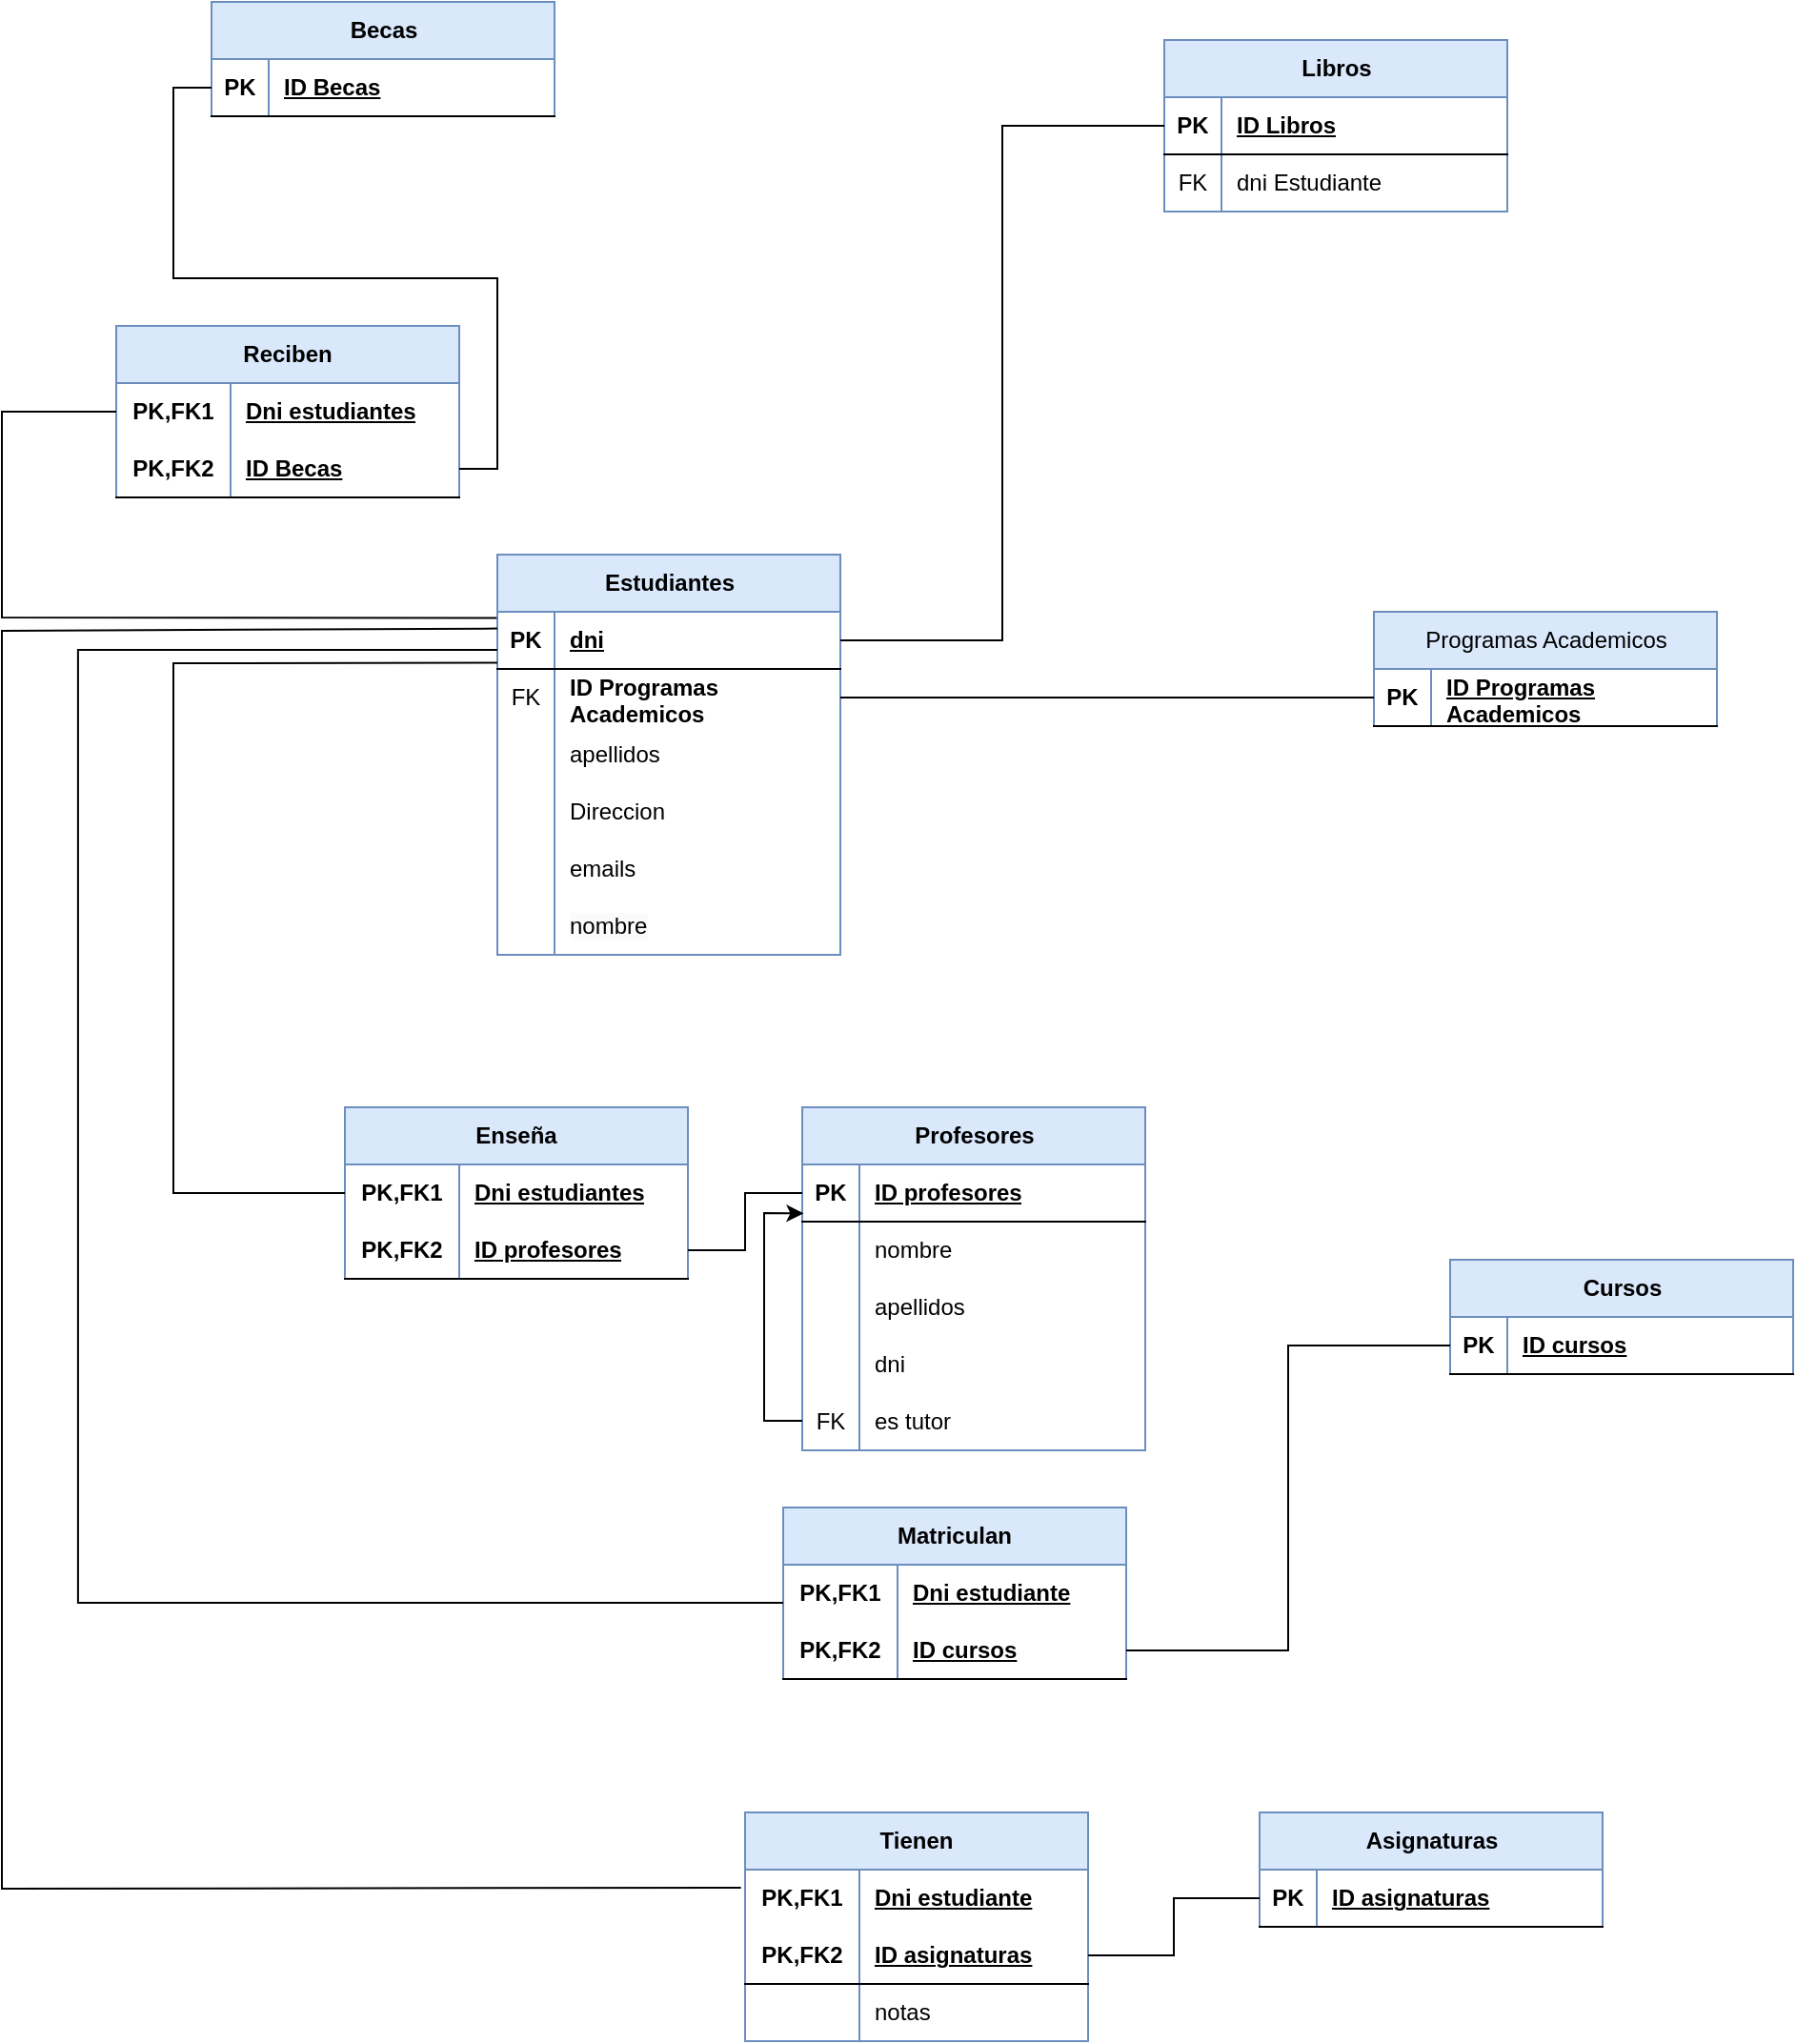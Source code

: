 <mxfile version="22.1.11" type="github">
  <diagram name="Page-1" id="Vn9yZ2KqIg3Pp_ybauzM">
    <mxGraphModel dx="2045" dy="633" grid="1" gridSize="10" guides="1" tooltips="1" connect="1" arrows="1" fold="1" page="1" pageScale="1" pageWidth="850" pageHeight="1100" math="0" shadow="0">
      <root>
        <mxCell id="0" />
        <mxCell id="1" parent="0" />
        <mxCell id="P_kI3h0pBF7G4Ve_112R-44" value="Estudiantes" style="shape=table;startSize=30;container=1;collapsible=1;childLayout=tableLayout;fixedRows=1;rowLines=0;fontStyle=1;align=center;resizeLast=1;html=1;fillColor=#dae8fc;strokeColor=#6c8ebf;" vertex="1" parent="1">
          <mxGeometry x="220" y="300" width="180" height="210" as="geometry" />
        </mxCell>
        <mxCell id="P_kI3h0pBF7G4Ve_112R-45" value="" style="shape=tableRow;horizontal=0;startSize=0;swimlaneHead=0;swimlaneBody=0;fillColor=none;collapsible=0;dropTarget=0;points=[[0,0.5],[1,0.5]];portConstraint=eastwest;top=0;left=0;right=0;bottom=1;" vertex="1" parent="P_kI3h0pBF7G4Ve_112R-44">
          <mxGeometry y="30" width="180" height="30" as="geometry" />
        </mxCell>
        <mxCell id="P_kI3h0pBF7G4Ve_112R-46" value="PK" style="shape=partialRectangle;connectable=0;fillColor=none;top=0;left=0;bottom=0;right=0;fontStyle=1;overflow=hidden;whiteSpace=wrap;html=1;" vertex="1" parent="P_kI3h0pBF7G4Ve_112R-45">
          <mxGeometry width="30" height="30" as="geometry">
            <mxRectangle width="30" height="30" as="alternateBounds" />
          </mxGeometry>
        </mxCell>
        <mxCell id="P_kI3h0pBF7G4Ve_112R-47" value="dni" style="shape=partialRectangle;connectable=0;fillColor=none;top=0;left=0;bottom=0;right=0;align=left;spacingLeft=6;fontStyle=5;overflow=hidden;whiteSpace=wrap;html=1;" vertex="1" parent="P_kI3h0pBF7G4Ve_112R-45">
          <mxGeometry x="30" width="150" height="30" as="geometry">
            <mxRectangle width="150" height="30" as="alternateBounds" />
          </mxGeometry>
        </mxCell>
        <mxCell id="P_kI3h0pBF7G4Ve_112R-48" value="" style="shape=tableRow;horizontal=0;startSize=0;swimlaneHead=0;swimlaneBody=0;fillColor=none;collapsible=0;dropTarget=0;points=[[0,0.5],[1,0.5]];portConstraint=eastwest;top=0;left=0;right=0;bottom=0;" vertex="1" parent="P_kI3h0pBF7G4Ve_112R-44">
          <mxGeometry y="60" width="180" height="30" as="geometry" />
        </mxCell>
        <mxCell id="P_kI3h0pBF7G4Ve_112R-49" value="FK" style="shape=partialRectangle;connectable=0;fillColor=none;top=0;left=0;bottom=0;right=0;editable=1;overflow=hidden;whiteSpace=wrap;html=1;" vertex="1" parent="P_kI3h0pBF7G4Ve_112R-48">
          <mxGeometry width="30" height="30" as="geometry">
            <mxRectangle width="30" height="30" as="alternateBounds" />
          </mxGeometry>
        </mxCell>
        <mxCell id="P_kI3h0pBF7G4Ve_112R-50" value="&lt;b&gt;ID&amp;nbsp;Programas Academicos&lt;/b&gt;" style="shape=partialRectangle;connectable=0;fillColor=none;top=0;left=0;bottom=0;right=0;align=left;spacingLeft=6;overflow=hidden;whiteSpace=wrap;html=1;" vertex="1" parent="P_kI3h0pBF7G4Ve_112R-48">
          <mxGeometry x="30" width="150" height="30" as="geometry">
            <mxRectangle width="150" height="30" as="alternateBounds" />
          </mxGeometry>
        </mxCell>
        <mxCell id="P_kI3h0pBF7G4Ve_112R-51" value="" style="shape=tableRow;horizontal=0;startSize=0;swimlaneHead=0;swimlaneBody=0;fillColor=none;collapsible=0;dropTarget=0;points=[[0,0.5],[1,0.5]];portConstraint=eastwest;top=0;left=0;right=0;bottom=0;" vertex="1" parent="P_kI3h0pBF7G4Ve_112R-44">
          <mxGeometry y="90" width="180" height="30" as="geometry" />
        </mxCell>
        <mxCell id="P_kI3h0pBF7G4Ve_112R-52" value="" style="shape=partialRectangle;connectable=0;fillColor=none;top=0;left=0;bottom=0;right=0;editable=1;overflow=hidden;whiteSpace=wrap;html=1;" vertex="1" parent="P_kI3h0pBF7G4Ve_112R-51">
          <mxGeometry width="30" height="30" as="geometry">
            <mxRectangle width="30" height="30" as="alternateBounds" />
          </mxGeometry>
        </mxCell>
        <mxCell id="P_kI3h0pBF7G4Ve_112R-53" value="apellidos" style="shape=partialRectangle;connectable=0;fillColor=none;top=0;left=0;bottom=0;right=0;align=left;spacingLeft=6;overflow=hidden;whiteSpace=wrap;html=1;" vertex="1" parent="P_kI3h0pBF7G4Ve_112R-51">
          <mxGeometry x="30" width="150" height="30" as="geometry">
            <mxRectangle width="150" height="30" as="alternateBounds" />
          </mxGeometry>
        </mxCell>
        <mxCell id="P_kI3h0pBF7G4Ve_112R-54" value="" style="shape=tableRow;horizontal=0;startSize=0;swimlaneHead=0;swimlaneBody=0;fillColor=none;collapsible=0;dropTarget=0;points=[[0,0.5],[1,0.5]];portConstraint=eastwest;top=0;left=0;right=0;bottom=0;" vertex="1" parent="P_kI3h0pBF7G4Ve_112R-44">
          <mxGeometry y="120" width="180" height="30" as="geometry" />
        </mxCell>
        <mxCell id="P_kI3h0pBF7G4Ve_112R-55" value="" style="shape=partialRectangle;connectable=0;fillColor=none;top=0;left=0;bottom=0;right=0;editable=1;overflow=hidden;whiteSpace=wrap;html=1;" vertex="1" parent="P_kI3h0pBF7G4Ve_112R-54">
          <mxGeometry width="30" height="30" as="geometry">
            <mxRectangle width="30" height="30" as="alternateBounds" />
          </mxGeometry>
        </mxCell>
        <mxCell id="P_kI3h0pBF7G4Ve_112R-56" value="Direccion" style="shape=partialRectangle;connectable=0;fillColor=none;top=0;left=0;bottom=0;right=0;align=left;spacingLeft=6;overflow=hidden;whiteSpace=wrap;html=1;" vertex="1" parent="P_kI3h0pBF7G4Ve_112R-54">
          <mxGeometry x="30" width="150" height="30" as="geometry">
            <mxRectangle width="150" height="30" as="alternateBounds" />
          </mxGeometry>
        </mxCell>
        <mxCell id="P_kI3h0pBF7G4Ve_112R-57" style="shape=tableRow;horizontal=0;startSize=0;swimlaneHead=0;swimlaneBody=0;fillColor=none;collapsible=0;dropTarget=0;points=[[0,0.5],[1,0.5]];portConstraint=eastwest;top=0;left=0;right=0;bottom=0;" vertex="1" parent="P_kI3h0pBF7G4Ve_112R-44">
          <mxGeometry y="150" width="180" height="30" as="geometry" />
        </mxCell>
        <mxCell id="P_kI3h0pBF7G4Ve_112R-58" style="shape=partialRectangle;connectable=0;fillColor=none;top=0;left=0;bottom=0;right=0;editable=1;overflow=hidden;whiteSpace=wrap;html=1;" vertex="1" parent="P_kI3h0pBF7G4Ve_112R-57">
          <mxGeometry width="30" height="30" as="geometry">
            <mxRectangle width="30" height="30" as="alternateBounds" />
          </mxGeometry>
        </mxCell>
        <mxCell id="P_kI3h0pBF7G4Ve_112R-59" value="emails" style="shape=partialRectangle;connectable=0;fillColor=none;top=0;left=0;bottom=0;right=0;align=left;spacingLeft=6;overflow=hidden;whiteSpace=wrap;html=1;" vertex="1" parent="P_kI3h0pBF7G4Ve_112R-57">
          <mxGeometry x="30" width="150" height="30" as="geometry">
            <mxRectangle width="150" height="30" as="alternateBounds" />
          </mxGeometry>
        </mxCell>
        <mxCell id="P_kI3h0pBF7G4Ve_112R-60" style="shape=tableRow;horizontal=0;startSize=0;swimlaneHead=0;swimlaneBody=0;fillColor=none;collapsible=0;dropTarget=0;points=[[0,0.5],[1,0.5]];portConstraint=eastwest;top=0;left=0;right=0;bottom=0;" vertex="1" parent="P_kI3h0pBF7G4Ve_112R-44">
          <mxGeometry y="180" width="180" height="30" as="geometry" />
        </mxCell>
        <mxCell id="P_kI3h0pBF7G4Ve_112R-61" style="shape=partialRectangle;connectable=0;fillColor=none;top=0;left=0;bottom=0;right=0;editable=1;overflow=hidden;whiteSpace=wrap;html=1;" vertex="1" parent="P_kI3h0pBF7G4Ve_112R-60">
          <mxGeometry width="30" height="30" as="geometry">
            <mxRectangle width="30" height="30" as="alternateBounds" />
          </mxGeometry>
        </mxCell>
        <mxCell id="P_kI3h0pBF7G4Ve_112R-62" value="&lt;span style=&quot;color: rgb(0, 0, 0); font-family: Helvetica; font-size: 12px; font-style: normal; font-variant-ligatures: normal; font-variant-caps: normal; font-weight: 400; letter-spacing: normal; orphans: 2; text-align: left; text-indent: 0px; text-transform: none; widows: 2; word-spacing: 0px; -webkit-text-stroke-width: 0px; background-color: rgb(251, 251, 251); text-decoration-thickness: initial; text-decoration-style: initial; text-decoration-color: initial; float: none; display: inline !important;&quot;&gt;nombre&lt;/span&gt;&lt;br&gt;" style="shape=partialRectangle;connectable=0;fillColor=none;top=0;left=0;bottom=0;right=0;align=left;spacingLeft=6;overflow=hidden;whiteSpace=wrap;html=1;" vertex="1" parent="P_kI3h0pBF7G4Ve_112R-60">
          <mxGeometry x="30" width="150" height="30" as="geometry">
            <mxRectangle width="150" height="30" as="alternateBounds" />
          </mxGeometry>
        </mxCell>
        <mxCell id="P_kI3h0pBF7G4Ve_112R-63" value="Programas Academicos" style="shape=table;startSize=30;container=1;collapsible=1;childLayout=tableLayout;fixedRows=1;rowLines=0;fontStyle=0;align=center;resizeLast=1;html=1;fillColor=#dae8fc;strokeColor=#6c8ebf;" vertex="1" parent="1">
          <mxGeometry x="680" y="330" width="180" height="60" as="geometry" />
        </mxCell>
        <mxCell id="P_kI3h0pBF7G4Ve_112R-64" value="" style="shape=tableRow;horizontal=0;startSize=0;swimlaneHead=0;swimlaneBody=0;fillColor=none;collapsible=0;dropTarget=0;points=[[0,0.5],[1,0.5]];portConstraint=eastwest;top=0;left=0;right=0;bottom=1;" vertex="1" parent="P_kI3h0pBF7G4Ve_112R-63">
          <mxGeometry y="30" width="180" height="30" as="geometry" />
        </mxCell>
        <mxCell id="P_kI3h0pBF7G4Ve_112R-65" value="PK" style="shape=partialRectangle;connectable=0;fillColor=none;top=0;left=0;bottom=0;right=0;fontStyle=1;overflow=hidden;whiteSpace=wrap;html=1;" vertex="1" parent="P_kI3h0pBF7G4Ve_112R-64">
          <mxGeometry width="30" height="30" as="geometry">
            <mxRectangle width="30" height="30" as="alternateBounds" />
          </mxGeometry>
        </mxCell>
        <mxCell id="P_kI3h0pBF7G4Ve_112R-66" value="ID&amp;nbsp;Programas Academicos" style="shape=partialRectangle;connectable=0;fillColor=none;top=0;left=0;bottom=0;right=0;align=left;spacingLeft=6;fontStyle=5;overflow=hidden;whiteSpace=wrap;html=1;" vertex="1" parent="P_kI3h0pBF7G4Ve_112R-64">
          <mxGeometry x="30" width="150" height="30" as="geometry">
            <mxRectangle width="150" height="30" as="alternateBounds" />
          </mxGeometry>
        </mxCell>
        <mxCell id="P_kI3h0pBF7G4Ve_112R-67" value="&lt;br&gt;&lt;br&gt;&lt;br&gt;&lt;br&gt;&lt;br&gt;&lt;br&gt;&lt;br&gt;&lt;br&gt;&lt;br&gt;&lt;br&gt;&lt;br&gt;&lt;br&gt;&lt;br&gt;&lt;br&gt;&lt;br&gt;&lt;br&gt;&lt;br&gt;&lt;br&gt;&lt;br&gt;&lt;br&gt;&lt;br&gt;&lt;br&gt;&lt;br&gt;&lt;br&gt;&lt;br&gt;&lt;br&gt;&lt;br&gt;&lt;br&gt;&lt;br&gt;&lt;br&gt;&lt;br&gt;&lt;br&gt;&lt;br&gt;&lt;br&gt;&lt;br&gt;&lt;br&gt;&lt;br&gt;&lt;br&gt;&lt;br&gt;&lt;br&gt;&lt;br&gt;&lt;br&gt;&lt;br&gt;&lt;br&gt;&lt;br&gt;&lt;br&gt;&lt;br&gt;&lt;br&gt;" style="edgeStyle=orthogonalEdgeStyle;rounded=0;orthogonalLoop=1;jettySize=auto;html=1;entryX=1;entryY=0.5;entryDx=0;entryDy=0;endArrow=none;endFill=0;" edge="1" parent="1" source="P_kI3h0pBF7G4Ve_112R-64" target="P_kI3h0pBF7G4Ve_112R-48">
          <mxGeometry relative="1" as="geometry">
            <mxPoint x="330" y="540" as="targetPoint" />
          </mxGeometry>
        </mxCell>
        <mxCell id="P_kI3h0pBF7G4Ve_112R-68" value="Libros" style="shape=table;startSize=30;container=1;collapsible=1;childLayout=tableLayout;fixedRows=1;rowLines=0;fontStyle=1;align=center;resizeLast=1;html=1;fillColor=#dae8fc;strokeColor=#6c8ebf;" vertex="1" parent="1">
          <mxGeometry x="570" y="30" width="180" height="90" as="geometry" />
        </mxCell>
        <mxCell id="P_kI3h0pBF7G4Ve_112R-69" value="" style="shape=tableRow;horizontal=0;startSize=0;swimlaneHead=0;swimlaneBody=0;fillColor=none;collapsible=0;dropTarget=0;points=[[0,0.5],[1,0.5]];portConstraint=eastwest;top=0;left=0;right=0;bottom=1;" vertex="1" parent="P_kI3h0pBF7G4Ve_112R-68">
          <mxGeometry y="30" width="180" height="30" as="geometry" />
        </mxCell>
        <mxCell id="P_kI3h0pBF7G4Ve_112R-70" value="PK" style="shape=partialRectangle;connectable=0;fillColor=none;top=0;left=0;bottom=0;right=0;fontStyle=1;overflow=hidden;whiteSpace=wrap;html=1;" vertex="1" parent="P_kI3h0pBF7G4Ve_112R-69">
          <mxGeometry width="30" height="30" as="geometry">
            <mxRectangle width="30" height="30" as="alternateBounds" />
          </mxGeometry>
        </mxCell>
        <mxCell id="P_kI3h0pBF7G4Ve_112R-71" value="ID Libros" style="shape=partialRectangle;connectable=0;fillColor=none;top=0;left=0;bottom=0;right=0;align=left;spacingLeft=6;fontStyle=5;overflow=hidden;whiteSpace=wrap;html=1;" vertex="1" parent="P_kI3h0pBF7G4Ve_112R-69">
          <mxGeometry x="30" width="150" height="30" as="geometry">
            <mxRectangle width="150" height="30" as="alternateBounds" />
          </mxGeometry>
        </mxCell>
        <mxCell id="P_kI3h0pBF7G4Ve_112R-72" value="" style="shape=tableRow;horizontal=0;startSize=0;swimlaneHead=0;swimlaneBody=0;fillColor=none;collapsible=0;dropTarget=0;points=[[0,0.5],[1,0.5]];portConstraint=eastwest;top=0;left=0;right=0;bottom=0;" vertex="1" parent="P_kI3h0pBF7G4Ve_112R-68">
          <mxGeometry y="60" width="180" height="30" as="geometry" />
        </mxCell>
        <mxCell id="P_kI3h0pBF7G4Ve_112R-73" value="FK" style="shape=partialRectangle;connectable=0;fillColor=none;top=0;left=0;bottom=0;right=0;editable=1;overflow=hidden;whiteSpace=wrap;html=1;" vertex="1" parent="P_kI3h0pBF7G4Ve_112R-72">
          <mxGeometry width="30" height="30" as="geometry">
            <mxRectangle width="30" height="30" as="alternateBounds" />
          </mxGeometry>
        </mxCell>
        <mxCell id="P_kI3h0pBF7G4Ve_112R-74" value="dni Estudiante" style="shape=partialRectangle;connectable=0;fillColor=none;top=0;left=0;bottom=0;right=0;align=left;spacingLeft=6;overflow=hidden;whiteSpace=wrap;html=1;" vertex="1" parent="P_kI3h0pBF7G4Ve_112R-72">
          <mxGeometry x="30" width="150" height="30" as="geometry">
            <mxRectangle width="150" height="30" as="alternateBounds" />
          </mxGeometry>
        </mxCell>
        <mxCell id="P_kI3h0pBF7G4Ve_112R-76" style="edgeStyle=orthogonalEdgeStyle;rounded=0;orthogonalLoop=1;jettySize=auto;html=1;entryX=1;entryY=0.5;entryDx=0;entryDy=0;endArrow=none;endFill=0;" edge="1" parent="1" source="P_kI3h0pBF7G4Ve_112R-69" target="P_kI3h0pBF7G4Ve_112R-45">
          <mxGeometry relative="1" as="geometry" />
        </mxCell>
        <mxCell id="P_kI3h0pBF7G4Ve_112R-86" value="Becas" style="shape=table;startSize=30;container=1;collapsible=1;childLayout=tableLayout;fixedRows=1;rowLines=0;fontStyle=1;align=center;resizeLast=1;html=1;fillColor=#dae8fc;strokeColor=#6c8ebf;" vertex="1" parent="1">
          <mxGeometry x="70" y="10" width="180" height="60" as="geometry" />
        </mxCell>
        <mxCell id="P_kI3h0pBF7G4Ve_112R-87" value="" style="shape=tableRow;horizontal=0;startSize=0;swimlaneHead=0;swimlaneBody=0;fillColor=none;collapsible=0;dropTarget=0;points=[[0,0.5],[1,0.5]];portConstraint=eastwest;top=0;left=0;right=0;bottom=1;" vertex="1" parent="P_kI3h0pBF7G4Ve_112R-86">
          <mxGeometry y="30" width="180" height="30" as="geometry" />
        </mxCell>
        <mxCell id="P_kI3h0pBF7G4Ve_112R-88" value="PK" style="shape=partialRectangle;connectable=0;fillColor=none;top=0;left=0;bottom=0;right=0;fontStyle=1;overflow=hidden;whiteSpace=wrap;html=1;" vertex="1" parent="P_kI3h0pBF7G4Ve_112R-87">
          <mxGeometry width="30" height="30" as="geometry">
            <mxRectangle width="30" height="30" as="alternateBounds" />
          </mxGeometry>
        </mxCell>
        <mxCell id="P_kI3h0pBF7G4Ve_112R-89" value="ID Becas" style="shape=partialRectangle;connectable=0;fillColor=none;top=0;left=0;bottom=0;right=0;align=left;spacingLeft=6;fontStyle=5;overflow=hidden;whiteSpace=wrap;html=1;" vertex="1" parent="P_kI3h0pBF7G4Ve_112R-87">
          <mxGeometry x="30" width="150" height="30" as="geometry">
            <mxRectangle width="150" height="30" as="alternateBounds" />
          </mxGeometry>
        </mxCell>
        <mxCell id="P_kI3h0pBF7G4Ve_112R-90" value="Reciben" style="shape=table;startSize=30;container=1;collapsible=1;childLayout=tableLayout;fixedRows=1;rowLines=0;fontStyle=1;align=center;resizeLast=1;html=1;whiteSpace=wrap;fillColor=#dae8fc;strokeColor=#6c8ebf;" vertex="1" parent="1">
          <mxGeometry x="20" y="180" width="180" height="90" as="geometry" />
        </mxCell>
        <mxCell id="P_kI3h0pBF7G4Ve_112R-91" value="" style="shape=tableRow;horizontal=0;startSize=0;swimlaneHead=0;swimlaneBody=0;fillColor=none;collapsible=0;dropTarget=0;points=[[0,0.5],[1,0.5]];portConstraint=eastwest;top=0;left=0;right=0;bottom=0;html=1;" vertex="1" parent="P_kI3h0pBF7G4Ve_112R-90">
          <mxGeometry y="30" width="180" height="30" as="geometry" />
        </mxCell>
        <mxCell id="P_kI3h0pBF7G4Ve_112R-92" value="PK,FK1" style="shape=partialRectangle;connectable=0;fillColor=none;top=0;left=0;bottom=0;right=0;fontStyle=1;overflow=hidden;html=1;whiteSpace=wrap;" vertex="1" parent="P_kI3h0pBF7G4Ve_112R-91">
          <mxGeometry width="60" height="30" as="geometry">
            <mxRectangle width="60" height="30" as="alternateBounds" />
          </mxGeometry>
        </mxCell>
        <mxCell id="P_kI3h0pBF7G4Ve_112R-93" value="Dni estudiantes" style="shape=partialRectangle;connectable=0;fillColor=none;top=0;left=0;bottom=0;right=0;align=left;spacingLeft=6;fontStyle=5;overflow=hidden;html=1;whiteSpace=wrap;" vertex="1" parent="P_kI3h0pBF7G4Ve_112R-91">
          <mxGeometry x="60" width="120" height="30" as="geometry">
            <mxRectangle width="120" height="30" as="alternateBounds" />
          </mxGeometry>
        </mxCell>
        <mxCell id="P_kI3h0pBF7G4Ve_112R-94" value="" style="shape=tableRow;horizontal=0;startSize=0;swimlaneHead=0;swimlaneBody=0;fillColor=none;collapsible=0;dropTarget=0;points=[[0,0.5],[1,0.5]];portConstraint=eastwest;top=0;left=0;right=0;bottom=1;html=1;" vertex="1" parent="P_kI3h0pBF7G4Ve_112R-90">
          <mxGeometry y="60" width="180" height="30" as="geometry" />
        </mxCell>
        <mxCell id="P_kI3h0pBF7G4Ve_112R-95" value="PK,FK2" style="shape=partialRectangle;connectable=0;fillColor=none;top=0;left=0;bottom=0;right=0;fontStyle=1;overflow=hidden;html=1;whiteSpace=wrap;" vertex="1" parent="P_kI3h0pBF7G4Ve_112R-94">
          <mxGeometry width="60" height="30" as="geometry">
            <mxRectangle width="60" height="30" as="alternateBounds" />
          </mxGeometry>
        </mxCell>
        <mxCell id="P_kI3h0pBF7G4Ve_112R-96" value="ID Becas" style="shape=partialRectangle;connectable=0;fillColor=none;top=0;left=0;bottom=0;right=0;align=left;spacingLeft=6;fontStyle=5;overflow=hidden;html=1;whiteSpace=wrap;" vertex="1" parent="P_kI3h0pBF7G4Ve_112R-94">
          <mxGeometry x="60" width="120" height="30" as="geometry">
            <mxRectangle width="120" height="30" as="alternateBounds" />
          </mxGeometry>
        </mxCell>
        <mxCell id="P_kI3h0pBF7G4Ve_112R-97" style="edgeStyle=orthogonalEdgeStyle;rounded=0;orthogonalLoop=1;jettySize=auto;html=1;endArrow=none;endFill=0;" edge="1" parent="1" source="P_kI3h0pBF7G4Ve_112R-87" target="P_kI3h0pBF7G4Ve_112R-94">
          <mxGeometry relative="1" as="geometry" />
        </mxCell>
        <mxCell id="P_kI3h0pBF7G4Ve_112R-98" value="" style="endArrow=none;html=1;rounded=0;entryX=-0.002;entryY=0.108;entryDx=0;entryDy=0;exitX=0;exitY=0.5;exitDx=0;exitDy=0;entryPerimeter=0;" edge="1" parent="1" source="P_kI3h0pBF7G4Ve_112R-91" target="P_kI3h0pBF7G4Ve_112R-45">
          <mxGeometry width="50" height="50" relative="1" as="geometry">
            <mxPoint x="400" y="250" as="sourcePoint" />
            <mxPoint x="450" y="200" as="targetPoint" />
            <Array as="points">
              <mxPoint x="-40" y="225" />
              <mxPoint x="-40" y="333" />
            </Array>
          </mxGeometry>
        </mxCell>
        <mxCell id="P_kI3h0pBF7G4Ve_112R-100" value="Profesores" style="shape=table;startSize=30;container=1;collapsible=1;childLayout=tableLayout;fixedRows=1;rowLines=0;fontStyle=1;align=center;resizeLast=1;html=1;fillColor=#dae8fc;strokeColor=#6c8ebf;" vertex="1" parent="1">
          <mxGeometry x="380" y="590" width="180" height="180" as="geometry" />
        </mxCell>
        <mxCell id="P_kI3h0pBF7G4Ve_112R-101" value="" style="shape=tableRow;horizontal=0;startSize=0;swimlaneHead=0;swimlaneBody=0;fillColor=none;collapsible=0;dropTarget=0;points=[[0,0.5],[1,0.5]];portConstraint=eastwest;top=0;left=0;right=0;bottom=1;" vertex="1" parent="P_kI3h0pBF7G4Ve_112R-100">
          <mxGeometry y="30" width="180" height="30" as="geometry" />
        </mxCell>
        <mxCell id="P_kI3h0pBF7G4Ve_112R-102" value="PK" style="shape=partialRectangle;connectable=0;fillColor=none;top=0;left=0;bottom=0;right=0;fontStyle=1;overflow=hidden;whiteSpace=wrap;html=1;" vertex="1" parent="P_kI3h0pBF7G4Ve_112R-101">
          <mxGeometry width="30" height="30" as="geometry">
            <mxRectangle width="30" height="30" as="alternateBounds" />
          </mxGeometry>
        </mxCell>
        <mxCell id="P_kI3h0pBF7G4Ve_112R-103" value="ID profesores" style="shape=partialRectangle;connectable=0;fillColor=none;top=0;left=0;bottom=0;right=0;align=left;spacingLeft=6;fontStyle=5;overflow=hidden;whiteSpace=wrap;html=1;" vertex="1" parent="P_kI3h0pBF7G4Ve_112R-101">
          <mxGeometry x="30" width="150" height="30" as="geometry">
            <mxRectangle width="150" height="30" as="alternateBounds" />
          </mxGeometry>
        </mxCell>
        <mxCell id="P_kI3h0pBF7G4Ve_112R-104" value="" style="shape=tableRow;horizontal=0;startSize=0;swimlaneHead=0;swimlaneBody=0;fillColor=none;collapsible=0;dropTarget=0;points=[[0,0.5],[1,0.5]];portConstraint=eastwest;top=0;left=0;right=0;bottom=0;" vertex="1" parent="P_kI3h0pBF7G4Ve_112R-100">
          <mxGeometry y="60" width="180" height="30" as="geometry" />
        </mxCell>
        <mxCell id="P_kI3h0pBF7G4Ve_112R-105" value="" style="shape=partialRectangle;connectable=0;fillColor=none;top=0;left=0;bottom=0;right=0;editable=1;overflow=hidden;whiteSpace=wrap;html=1;" vertex="1" parent="P_kI3h0pBF7G4Ve_112R-104">
          <mxGeometry width="30" height="30" as="geometry">
            <mxRectangle width="30" height="30" as="alternateBounds" />
          </mxGeometry>
        </mxCell>
        <mxCell id="P_kI3h0pBF7G4Ve_112R-106" value="nombre" style="shape=partialRectangle;connectable=0;fillColor=none;top=0;left=0;bottom=0;right=0;align=left;spacingLeft=6;overflow=hidden;whiteSpace=wrap;html=1;" vertex="1" parent="P_kI3h0pBF7G4Ve_112R-104">
          <mxGeometry x="30" width="150" height="30" as="geometry">
            <mxRectangle width="150" height="30" as="alternateBounds" />
          </mxGeometry>
        </mxCell>
        <mxCell id="P_kI3h0pBF7G4Ve_112R-107" value="" style="shape=tableRow;horizontal=0;startSize=0;swimlaneHead=0;swimlaneBody=0;fillColor=none;collapsible=0;dropTarget=0;points=[[0,0.5],[1,0.5]];portConstraint=eastwest;top=0;left=0;right=0;bottom=0;" vertex="1" parent="P_kI3h0pBF7G4Ve_112R-100">
          <mxGeometry y="90" width="180" height="30" as="geometry" />
        </mxCell>
        <mxCell id="P_kI3h0pBF7G4Ve_112R-108" value="" style="shape=partialRectangle;connectable=0;fillColor=none;top=0;left=0;bottom=0;right=0;editable=1;overflow=hidden;whiteSpace=wrap;html=1;" vertex="1" parent="P_kI3h0pBF7G4Ve_112R-107">
          <mxGeometry width="30" height="30" as="geometry">
            <mxRectangle width="30" height="30" as="alternateBounds" />
          </mxGeometry>
        </mxCell>
        <mxCell id="P_kI3h0pBF7G4Ve_112R-109" value="apellidos" style="shape=partialRectangle;connectable=0;fillColor=none;top=0;left=0;bottom=0;right=0;align=left;spacingLeft=6;overflow=hidden;whiteSpace=wrap;html=1;" vertex="1" parent="P_kI3h0pBF7G4Ve_112R-107">
          <mxGeometry x="30" width="150" height="30" as="geometry">
            <mxRectangle width="150" height="30" as="alternateBounds" />
          </mxGeometry>
        </mxCell>
        <mxCell id="P_kI3h0pBF7G4Ve_112R-110" value="" style="shape=tableRow;horizontal=0;startSize=0;swimlaneHead=0;swimlaneBody=0;fillColor=none;collapsible=0;dropTarget=0;points=[[0,0.5],[1,0.5]];portConstraint=eastwest;top=0;left=0;right=0;bottom=0;" vertex="1" parent="P_kI3h0pBF7G4Ve_112R-100">
          <mxGeometry y="120" width="180" height="30" as="geometry" />
        </mxCell>
        <mxCell id="P_kI3h0pBF7G4Ve_112R-111" value="" style="shape=partialRectangle;connectable=0;fillColor=none;top=0;left=0;bottom=0;right=0;editable=1;overflow=hidden;whiteSpace=wrap;html=1;" vertex="1" parent="P_kI3h0pBF7G4Ve_112R-110">
          <mxGeometry width="30" height="30" as="geometry">
            <mxRectangle width="30" height="30" as="alternateBounds" />
          </mxGeometry>
        </mxCell>
        <mxCell id="P_kI3h0pBF7G4Ve_112R-112" value="dni" style="shape=partialRectangle;connectable=0;fillColor=none;top=0;left=0;bottom=0;right=0;align=left;spacingLeft=6;overflow=hidden;whiteSpace=wrap;html=1;" vertex="1" parent="P_kI3h0pBF7G4Ve_112R-110">
          <mxGeometry x="30" width="150" height="30" as="geometry">
            <mxRectangle width="150" height="30" as="alternateBounds" />
          </mxGeometry>
        </mxCell>
        <mxCell id="P_kI3h0pBF7G4Ve_112R-144" style="shape=tableRow;horizontal=0;startSize=0;swimlaneHead=0;swimlaneBody=0;fillColor=none;collapsible=0;dropTarget=0;points=[[0,0.5],[1,0.5]];portConstraint=eastwest;top=0;left=0;right=0;bottom=0;" vertex="1" parent="P_kI3h0pBF7G4Ve_112R-100">
          <mxGeometry y="150" width="180" height="30" as="geometry" />
        </mxCell>
        <mxCell id="P_kI3h0pBF7G4Ve_112R-145" value="FK" style="shape=partialRectangle;connectable=0;fillColor=none;top=0;left=0;bottom=0;right=0;editable=1;overflow=hidden;whiteSpace=wrap;html=1;" vertex="1" parent="P_kI3h0pBF7G4Ve_112R-144">
          <mxGeometry width="30" height="30" as="geometry">
            <mxRectangle width="30" height="30" as="alternateBounds" />
          </mxGeometry>
        </mxCell>
        <mxCell id="P_kI3h0pBF7G4Ve_112R-146" value="es tutor" style="shape=partialRectangle;connectable=0;fillColor=none;top=0;left=0;bottom=0;right=0;align=left;spacingLeft=6;overflow=hidden;whiteSpace=wrap;html=1;" vertex="1" parent="P_kI3h0pBF7G4Ve_112R-144">
          <mxGeometry x="30" width="150" height="30" as="geometry">
            <mxRectangle width="150" height="30" as="alternateBounds" />
          </mxGeometry>
        </mxCell>
        <mxCell id="P_kI3h0pBF7G4Ve_112R-113" value="Enseña" style="shape=table;startSize=30;container=1;collapsible=1;childLayout=tableLayout;fixedRows=1;rowLines=0;fontStyle=1;align=center;resizeLast=1;html=1;whiteSpace=wrap;fillColor=#dae8fc;strokeColor=#6c8ebf;" vertex="1" parent="1">
          <mxGeometry x="140" y="590" width="180" height="90" as="geometry" />
        </mxCell>
        <mxCell id="P_kI3h0pBF7G4Ve_112R-114" value="" style="shape=tableRow;horizontal=0;startSize=0;swimlaneHead=0;swimlaneBody=0;fillColor=none;collapsible=0;dropTarget=0;points=[[0,0.5],[1,0.5]];portConstraint=eastwest;top=0;left=0;right=0;bottom=0;html=1;" vertex="1" parent="P_kI3h0pBF7G4Ve_112R-113">
          <mxGeometry y="30" width="180" height="30" as="geometry" />
        </mxCell>
        <mxCell id="P_kI3h0pBF7G4Ve_112R-115" value="PK,FK1" style="shape=partialRectangle;connectable=0;fillColor=none;top=0;left=0;bottom=0;right=0;fontStyle=1;overflow=hidden;html=1;whiteSpace=wrap;" vertex="1" parent="P_kI3h0pBF7G4Ve_112R-114">
          <mxGeometry width="60" height="30" as="geometry">
            <mxRectangle width="60" height="30" as="alternateBounds" />
          </mxGeometry>
        </mxCell>
        <mxCell id="P_kI3h0pBF7G4Ve_112R-116" value="Dni estudiantes" style="shape=partialRectangle;connectable=0;fillColor=none;top=0;left=0;bottom=0;right=0;align=left;spacingLeft=6;fontStyle=5;overflow=hidden;html=1;whiteSpace=wrap;" vertex="1" parent="P_kI3h0pBF7G4Ve_112R-114">
          <mxGeometry x="60" width="120" height="30" as="geometry">
            <mxRectangle width="120" height="30" as="alternateBounds" />
          </mxGeometry>
        </mxCell>
        <mxCell id="P_kI3h0pBF7G4Ve_112R-117" value="" style="shape=tableRow;horizontal=0;startSize=0;swimlaneHead=0;swimlaneBody=0;fillColor=none;collapsible=0;dropTarget=0;points=[[0,0.5],[1,0.5]];portConstraint=eastwest;top=0;left=0;right=0;bottom=1;html=1;" vertex="1" parent="P_kI3h0pBF7G4Ve_112R-113">
          <mxGeometry y="60" width="180" height="30" as="geometry" />
        </mxCell>
        <mxCell id="P_kI3h0pBF7G4Ve_112R-118" value="PK,FK2" style="shape=partialRectangle;connectable=0;fillColor=none;top=0;left=0;bottom=0;right=0;fontStyle=1;overflow=hidden;html=1;whiteSpace=wrap;" vertex="1" parent="P_kI3h0pBF7G4Ve_112R-117">
          <mxGeometry width="60" height="30" as="geometry">
            <mxRectangle width="60" height="30" as="alternateBounds" />
          </mxGeometry>
        </mxCell>
        <mxCell id="P_kI3h0pBF7G4Ve_112R-119" value="ID profesores" style="shape=partialRectangle;connectable=0;fillColor=none;top=0;left=0;bottom=0;right=0;align=left;spacingLeft=6;fontStyle=5;overflow=hidden;html=1;whiteSpace=wrap;" vertex="1" parent="P_kI3h0pBF7G4Ve_112R-117">
          <mxGeometry x="60" width="120" height="30" as="geometry">
            <mxRectangle width="120" height="30" as="alternateBounds" />
          </mxGeometry>
        </mxCell>
        <mxCell id="P_kI3h0pBF7G4Ve_112R-120" style="edgeStyle=orthogonalEdgeStyle;rounded=0;orthogonalLoop=1;jettySize=auto;html=1;entryX=1;entryY=0.5;entryDx=0;entryDy=0;endArrow=none;endFill=0;" edge="1" parent="1" source="P_kI3h0pBF7G4Ve_112R-101" target="P_kI3h0pBF7G4Ve_112R-117">
          <mxGeometry relative="1" as="geometry" />
        </mxCell>
        <mxCell id="P_kI3h0pBF7G4Ve_112R-127" value="" style="endArrow=none;html=1;rounded=0;entryX=0;entryY=0.5;entryDx=0;entryDy=0;exitX=0;exitY=0.893;exitDx=0;exitDy=0;exitPerimeter=0;" edge="1" parent="1" source="P_kI3h0pBF7G4Ve_112R-45" target="P_kI3h0pBF7G4Ve_112R-114">
          <mxGeometry width="50" height="50" relative="1" as="geometry">
            <mxPoint x="340" y="710" as="sourcePoint" />
            <mxPoint x="390" y="660" as="targetPoint" />
            <Array as="points">
              <mxPoint x="50" y="357" />
              <mxPoint x="50" y="635" />
            </Array>
          </mxGeometry>
        </mxCell>
        <mxCell id="P_kI3h0pBF7G4Ve_112R-128" value="Matriculan" style="shape=table;startSize=30;container=1;collapsible=1;childLayout=tableLayout;fixedRows=1;rowLines=0;fontStyle=1;align=center;resizeLast=1;html=1;whiteSpace=wrap;fillColor=#dae8fc;strokeColor=#6c8ebf;" vertex="1" parent="1">
          <mxGeometry x="370" y="800" width="180" height="90" as="geometry" />
        </mxCell>
        <mxCell id="P_kI3h0pBF7G4Ve_112R-129" value="" style="shape=tableRow;horizontal=0;startSize=0;swimlaneHead=0;swimlaneBody=0;fillColor=none;collapsible=0;dropTarget=0;points=[[0,0.5],[1,0.5]];portConstraint=eastwest;top=0;left=0;right=0;bottom=0;html=1;" vertex="1" parent="P_kI3h0pBF7G4Ve_112R-128">
          <mxGeometry y="30" width="180" height="30" as="geometry" />
        </mxCell>
        <mxCell id="P_kI3h0pBF7G4Ve_112R-130" value="PK,FK1" style="shape=partialRectangle;connectable=0;fillColor=none;top=0;left=0;bottom=0;right=0;fontStyle=1;overflow=hidden;html=1;whiteSpace=wrap;" vertex="1" parent="P_kI3h0pBF7G4Ve_112R-129">
          <mxGeometry width="60" height="30" as="geometry">
            <mxRectangle width="60" height="30" as="alternateBounds" />
          </mxGeometry>
        </mxCell>
        <mxCell id="P_kI3h0pBF7G4Ve_112R-131" value="Dni estudiante" style="shape=partialRectangle;connectable=0;fillColor=none;top=0;left=0;bottom=0;right=0;align=left;spacingLeft=6;fontStyle=5;overflow=hidden;html=1;whiteSpace=wrap;" vertex="1" parent="P_kI3h0pBF7G4Ve_112R-129">
          <mxGeometry x="60" width="120" height="30" as="geometry">
            <mxRectangle width="120" height="30" as="alternateBounds" />
          </mxGeometry>
        </mxCell>
        <mxCell id="P_kI3h0pBF7G4Ve_112R-132" value="" style="shape=tableRow;horizontal=0;startSize=0;swimlaneHead=0;swimlaneBody=0;fillColor=none;collapsible=0;dropTarget=0;points=[[0,0.5],[1,0.5]];portConstraint=eastwest;top=0;left=0;right=0;bottom=1;html=1;" vertex="1" parent="P_kI3h0pBF7G4Ve_112R-128">
          <mxGeometry y="60" width="180" height="30" as="geometry" />
        </mxCell>
        <mxCell id="P_kI3h0pBF7G4Ve_112R-133" value="PK,FK2" style="shape=partialRectangle;connectable=0;fillColor=none;top=0;left=0;bottom=0;right=0;fontStyle=1;overflow=hidden;html=1;whiteSpace=wrap;" vertex="1" parent="P_kI3h0pBF7G4Ve_112R-132">
          <mxGeometry width="60" height="30" as="geometry">
            <mxRectangle width="60" height="30" as="alternateBounds" />
          </mxGeometry>
        </mxCell>
        <mxCell id="P_kI3h0pBF7G4Ve_112R-134" value="ID cursos" style="shape=partialRectangle;connectable=0;fillColor=none;top=0;left=0;bottom=0;right=0;align=left;spacingLeft=6;fontStyle=5;overflow=hidden;html=1;whiteSpace=wrap;" vertex="1" parent="P_kI3h0pBF7G4Ve_112R-132">
          <mxGeometry x="60" width="120" height="30" as="geometry">
            <mxRectangle width="120" height="30" as="alternateBounds" />
          </mxGeometry>
        </mxCell>
        <mxCell id="P_kI3h0pBF7G4Ve_112R-135" value="Cursos" style="shape=table;startSize=30;container=1;collapsible=1;childLayout=tableLayout;fixedRows=1;rowLines=0;fontStyle=1;align=center;resizeLast=1;html=1;fillColor=#dae8fc;strokeColor=#6c8ebf;" vertex="1" parent="1">
          <mxGeometry x="720" y="670" width="180" height="60" as="geometry" />
        </mxCell>
        <mxCell id="P_kI3h0pBF7G4Ve_112R-136" value="" style="shape=tableRow;horizontal=0;startSize=0;swimlaneHead=0;swimlaneBody=0;fillColor=none;collapsible=0;dropTarget=0;points=[[0,0.5],[1,0.5]];portConstraint=eastwest;top=0;left=0;right=0;bottom=1;" vertex="1" parent="P_kI3h0pBF7G4Ve_112R-135">
          <mxGeometry y="30" width="180" height="30" as="geometry" />
        </mxCell>
        <mxCell id="P_kI3h0pBF7G4Ve_112R-137" value="PK" style="shape=partialRectangle;connectable=0;fillColor=none;top=0;left=0;bottom=0;right=0;fontStyle=1;overflow=hidden;whiteSpace=wrap;html=1;" vertex="1" parent="P_kI3h0pBF7G4Ve_112R-136">
          <mxGeometry width="30" height="30" as="geometry">
            <mxRectangle width="30" height="30" as="alternateBounds" />
          </mxGeometry>
        </mxCell>
        <mxCell id="P_kI3h0pBF7G4Ve_112R-138" value="ID cursos" style="shape=partialRectangle;connectable=0;fillColor=none;top=0;left=0;bottom=0;right=0;align=left;spacingLeft=6;fontStyle=5;overflow=hidden;whiteSpace=wrap;html=1;" vertex="1" parent="P_kI3h0pBF7G4Ve_112R-136">
          <mxGeometry x="30" width="150" height="30" as="geometry">
            <mxRectangle width="150" height="30" as="alternateBounds" />
          </mxGeometry>
        </mxCell>
        <mxCell id="P_kI3h0pBF7G4Ve_112R-139" style="edgeStyle=orthogonalEdgeStyle;rounded=0;orthogonalLoop=1;jettySize=auto;html=1;entryX=1;entryY=0.5;entryDx=0;entryDy=0;endArrow=none;endFill=0;" edge="1" parent="1" source="P_kI3h0pBF7G4Ve_112R-136" target="P_kI3h0pBF7G4Ve_112R-132">
          <mxGeometry relative="1" as="geometry" />
        </mxCell>
        <mxCell id="P_kI3h0pBF7G4Ve_112R-140" style="edgeStyle=orthogonalEdgeStyle;rounded=0;orthogonalLoop=1;jettySize=auto;html=1;entryX=0;entryY=0.5;entryDx=0;entryDy=0;endArrow=none;endFill=0;" edge="1" parent="1">
          <mxGeometry relative="1" as="geometry">
            <mxPoint x="369.97" y="850.029" as="sourcePoint" />
            <mxPoint x="219.97" y="350" as="targetPoint" />
            <Array as="points">
              <mxPoint x="-0.03" y="850" />
              <mxPoint x="-0.03" y="350" />
            </Array>
          </mxGeometry>
        </mxCell>
        <mxCell id="P_kI3h0pBF7G4Ve_112R-149" value="" style="endArrow=classic;html=1;rounded=0;entryX=0.004;entryY=0.856;entryDx=0;entryDy=0;entryPerimeter=0;exitX=0;exitY=0.5;exitDx=0;exitDy=0;" edge="1" parent="1" target="P_kI3h0pBF7G4Ve_112R-101">
          <mxGeometry width="50" height="50" relative="1" as="geometry">
            <mxPoint x="380" y="754.5" as="sourcePoint" />
            <mxPoint x="378.02" y="645.51" as="targetPoint" />
            <Array as="points">
              <mxPoint x="360" y="754.5" />
              <mxPoint x="360" y="645.5" />
            </Array>
          </mxGeometry>
        </mxCell>
        <mxCell id="P_kI3h0pBF7G4Ve_112R-153" value="" style="endArrow=none;html=1;rounded=0;entryX=0;entryY=0.293;entryDx=0;entryDy=0;entryPerimeter=0;exitX=-0.012;exitY=0.315;exitDx=0;exitDy=0;exitPerimeter=0;" edge="1" parent="1" source="P_kI3h0pBF7G4Ve_112R-164" target="P_kI3h0pBF7G4Ve_112R-45">
          <mxGeometry width="50" height="50" relative="1" as="geometry">
            <mxPoint x="320" y="1000" as="sourcePoint" />
            <mxPoint x="260" y="400" as="targetPoint" />
            <Array as="points">
              <mxPoint x="-40" y="1000" />
              <mxPoint x="-40" y="340" />
            </Array>
          </mxGeometry>
        </mxCell>
        <mxCell id="P_kI3h0pBF7G4Ve_112R-159" value="Asignaturas" style="shape=table;startSize=30;container=1;collapsible=1;childLayout=tableLayout;fixedRows=1;rowLines=0;fontStyle=1;align=center;resizeLast=1;html=1;fillColor=#dae8fc;strokeColor=#6c8ebf;" vertex="1" parent="1">
          <mxGeometry x="620" y="960" width="180" height="60" as="geometry" />
        </mxCell>
        <mxCell id="P_kI3h0pBF7G4Ve_112R-160" value="" style="shape=tableRow;horizontal=0;startSize=0;swimlaneHead=0;swimlaneBody=0;fillColor=none;collapsible=0;dropTarget=0;points=[[0,0.5],[1,0.5]];portConstraint=eastwest;top=0;left=0;right=0;bottom=1;" vertex="1" parent="P_kI3h0pBF7G4Ve_112R-159">
          <mxGeometry y="30" width="180" height="30" as="geometry" />
        </mxCell>
        <mxCell id="P_kI3h0pBF7G4Ve_112R-161" value="PK" style="shape=partialRectangle;connectable=0;fillColor=none;top=0;left=0;bottom=0;right=0;fontStyle=1;overflow=hidden;whiteSpace=wrap;html=1;" vertex="1" parent="P_kI3h0pBF7G4Ve_112R-160">
          <mxGeometry width="30" height="30" as="geometry">
            <mxRectangle width="30" height="30" as="alternateBounds" />
          </mxGeometry>
        </mxCell>
        <mxCell id="P_kI3h0pBF7G4Ve_112R-162" value="ID asignaturas" style="shape=partialRectangle;connectable=0;fillColor=none;top=0;left=0;bottom=0;right=0;align=left;spacingLeft=6;fontStyle=5;overflow=hidden;whiteSpace=wrap;html=1;" vertex="1" parent="P_kI3h0pBF7G4Ve_112R-160">
          <mxGeometry x="30" width="150" height="30" as="geometry">
            <mxRectangle width="150" height="30" as="alternateBounds" />
          </mxGeometry>
        </mxCell>
        <mxCell id="P_kI3h0pBF7G4Ve_112R-163" value="Tienen" style="shape=table;startSize=30;container=1;collapsible=1;childLayout=tableLayout;fixedRows=1;rowLines=0;fontStyle=1;align=center;resizeLast=1;html=1;whiteSpace=wrap;fillColor=#dae8fc;strokeColor=#6c8ebf;" vertex="1" parent="1">
          <mxGeometry x="350" y="960" width="180" height="120" as="geometry" />
        </mxCell>
        <mxCell id="P_kI3h0pBF7G4Ve_112R-164" value="" style="shape=tableRow;horizontal=0;startSize=0;swimlaneHead=0;swimlaneBody=0;fillColor=none;collapsible=0;dropTarget=0;points=[[0,0.5],[1,0.5]];portConstraint=eastwest;top=0;left=0;right=0;bottom=0;html=1;" vertex="1" parent="P_kI3h0pBF7G4Ve_112R-163">
          <mxGeometry y="30" width="180" height="30" as="geometry" />
        </mxCell>
        <mxCell id="P_kI3h0pBF7G4Ve_112R-165" value="PK,FK1" style="shape=partialRectangle;connectable=0;fillColor=none;top=0;left=0;bottom=0;right=0;fontStyle=1;overflow=hidden;html=1;whiteSpace=wrap;" vertex="1" parent="P_kI3h0pBF7G4Ve_112R-164">
          <mxGeometry width="60" height="30" as="geometry">
            <mxRectangle width="60" height="30" as="alternateBounds" />
          </mxGeometry>
        </mxCell>
        <mxCell id="P_kI3h0pBF7G4Ve_112R-166" value="Dni estudiante" style="shape=partialRectangle;connectable=0;fillColor=none;top=0;left=0;bottom=0;right=0;align=left;spacingLeft=6;fontStyle=5;overflow=hidden;html=1;whiteSpace=wrap;" vertex="1" parent="P_kI3h0pBF7G4Ve_112R-164">
          <mxGeometry x="60" width="120" height="30" as="geometry">
            <mxRectangle width="120" height="30" as="alternateBounds" />
          </mxGeometry>
        </mxCell>
        <mxCell id="P_kI3h0pBF7G4Ve_112R-167" value="" style="shape=tableRow;horizontal=0;startSize=0;swimlaneHead=0;swimlaneBody=0;fillColor=none;collapsible=0;dropTarget=0;points=[[0,0.5],[1,0.5]];portConstraint=eastwest;top=0;left=0;right=0;bottom=1;html=1;" vertex="1" parent="P_kI3h0pBF7G4Ve_112R-163">
          <mxGeometry y="60" width="180" height="30" as="geometry" />
        </mxCell>
        <mxCell id="P_kI3h0pBF7G4Ve_112R-168" value="PK,FK2" style="shape=partialRectangle;connectable=0;fillColor=none;top=0;left=0;bottom=0;right=0;fontStyle=1;overflow=hidden;html=1;whiteSpace=wrap;" vertex="1" parent="P_kI3h0pBF7G4Ve_112R-167">
          <mxGeometry width="60" height="30" as="geometry">
            <mxRectangle width="60" height="30" as="alternateBounds" />
          </mxGeometry>
        </mxCell>
        <mxCell id="P_kI3h0pBF7G4Ve_112R-169" value="ID asignaturas" style="shape=partialRectangle;connectable=0;fillColor=none;top=0;left=0;bottom=0;right=0;align=left;spacingLeft=6;fontStyle=5;overflow=hidden;html=1;whiteSpace=wrap;" vertex="1" parent="P_kI3h0pBF7G4Ve_112R-167">
          <mxGeometry x="60" width="120" height="30" as="geometry">
            <mxRectangle width="120" height="30" as="alternateBounds" />
          </mxGeometry>
        </mxCell>
        <mxCell id="P_kI3h0pBF7G4Ve_112R-170" value="" style="shape=tableRow;horizontal=0;startSize=0;swimlaneHead=0;swimlaneBody=0;fillColor=none;collapsible=0;dropTarget=0;points=[[0,0.5],[1,0.5]];portConstraint=eastwest;top=0;left=0;right=0;bottom=0;html=1;" vertex="1" parent="P_kI3h0pBF7G4Ve_112R-163">
          <mxGeometry y="90" width="180" height="30" as="geometry" />
        </mxCell>
        <mxCell id="P_kI3h0pBF7G4Ve_112R-171" value="" style="shape=partialRectangle;connectable=0;fillColor=none;top=0;left=0;bottom=0;right=0;editable=1;overflow=hidden;html=1;whiteSpace=wrap;" vertex="1" parent="P_kI3h0pBF7G4Ve_112R-170">
          <mxGeometry width="60" height="30" as="geometry">
            <mxRectangle width="60" height="30" as="alternateBounds" />
          </mxGeometry>
        </mxCell>
        <mxCell id="P_kI3h0pBF7G4Ve_112R-172" value="notas" style="shape=partialRectangle;connectable=0;fillColor=none;top=0;left=0;bottom=0;right=0;align=left;spacingLeft=6;overflow=hidden;html=1;whiteSpace=wrap;" vertex="1" parent="P_kI3h0pBF7G4Ve_112R-170">
          <mxGeometry x="60" width="120" height="30" as="geometry">
            <mxRectangle width="120" height="30" as="alternateBounds" />
          </mxGeometry>
        </mxCell>
        <mxCell id="P_kI3h0pBF7G4Ve_112R-173" style="edgeStyle=orthogonalEdgeStyle;rounded=0;orthogonalLoop=1;jettySize=auto;html=1;entryX=1;entryY=0.5;entryDx=0;entryDy=0;endArrow=none;endFill=0;" edge="1" parent="1" source="P_kI3h0pBF7G4Ve_112R-160" target="P_kI3h0pBF7G4Ve_112R-167">
          <mxGeometry relative="1" as="geometry" />
        </mxCell>
      </root>
    </mxGraphModel>
  </diagram>
</mxfile>
